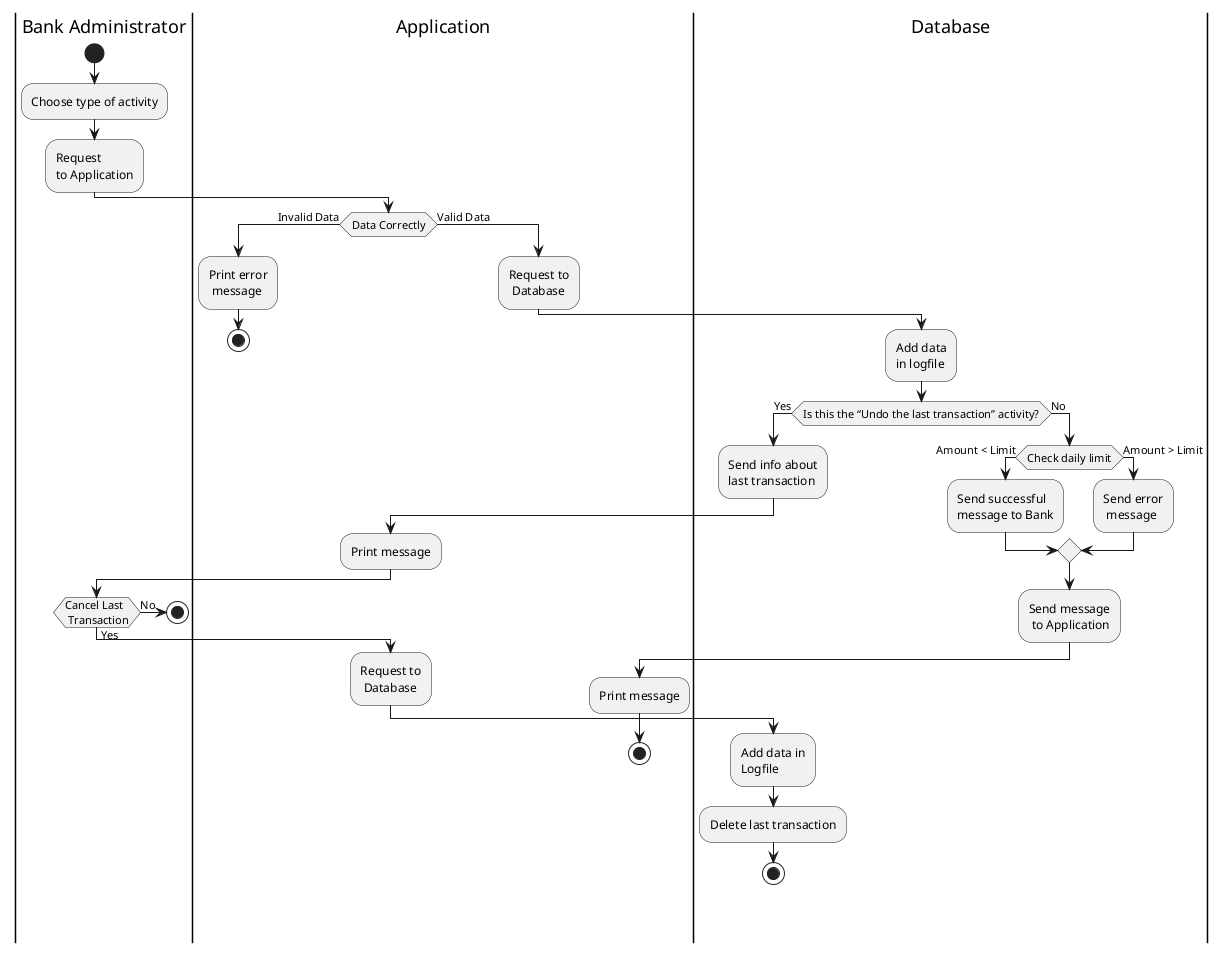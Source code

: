 @startuml
|Bank Administrator|
    start
    :Choose type of activity;
    :Request\nto Application;
|Application|
    if (Data Correctly) then (Invalid Data)
      :Print error\n message;
      stop
    else (Valid Data)
    :Request to\n Database;
|Database|
    :Add data\nin logfile;
    if (Is this the “Undo the last transaction” activity?) then (Yes)
      :Send info about\nlast transaction;
|Application|
      :Print message;
|Bank Administrator|
      if (Cancel Last\n Transaction) then (No)
      stop
|Application|
      else (Yes)
      :Request to\n Database;
|Database|
      :Add data in\nLogfile;
      :Delete last transaction;   
      stop
      endif
|Database|
    else (No)
    if (Check daily limit) then (Amount < Limit)
    :Send successful\nmessage to Bank;
    else (Amount > Limit)
    |Database|
    :Send error\n message;
    endif
        :Send message\n to Application;
        |Application|
        :Print message;
stop
@enduml